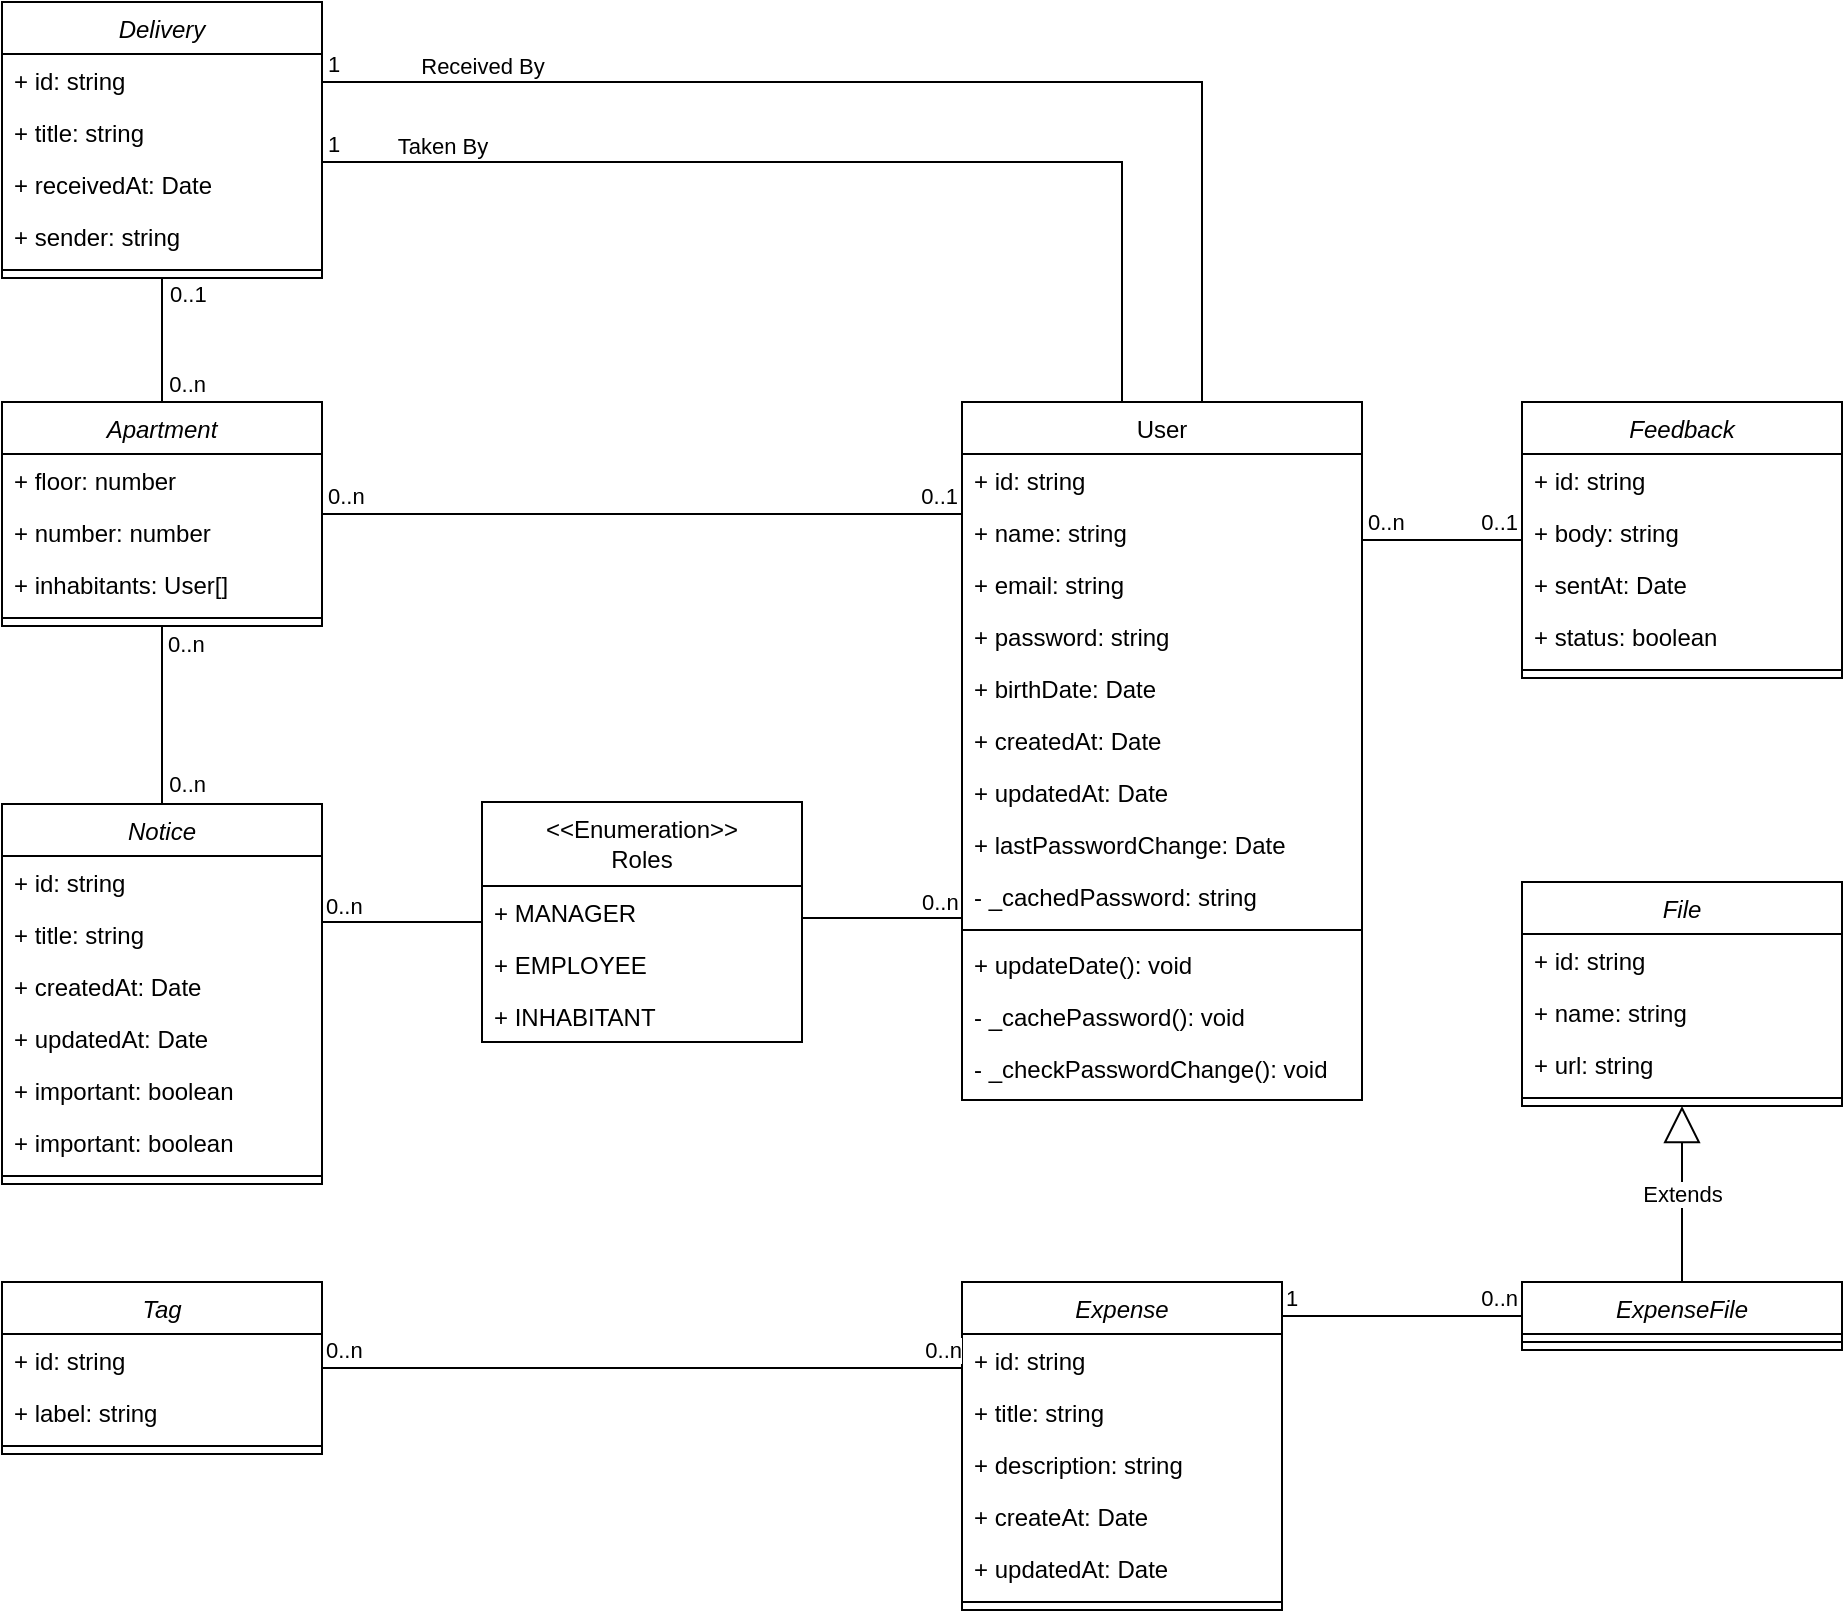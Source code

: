 <mxfile version="26.2.14">
  <diagram id="C5RBs43oDa-KdzZeNtuy" name="Page-1">
    <mxGraphModel dx="1585" dy="769" grid="1" gridSize="10" guides="1" tooltips="1" connect="1" arrows="1" fold="1" page="1" pageScale="1" pageWidth="1000" pageHeight="880" math="0" shadow="0">
      <root>
        <mxCell id="WIyWlLk6GJQsqaUBKTNV-0" />
        <mxCell id="WIyWlLk6GJQsqaUBKTNV-1" parent="WIyWlLk6GJQsqaUBKTNV-0" />
        <mxCell id="zkfFHV4jXpPFQw0GAbJ--0" value="Apartment" style="swimlane;fontStyle=2;align=center;verticalAlign=top;childLayout=stackLayout;horizontal=1;startSize=26;horizontalStack=0;resizeParent=1;resizeLast=0;collapsible=1;marginBottom=0;rounded=0;shadow=0;strokeWidth=1;" parent="WIyWlLk6GJQsqaUBKTNV-1" vertex="1">
          <mxGeometry x="40" y="240" width="160" height="112" as="geometry">
            <mxRectangle x="230" y="140" width="160" height="26" as="alternateBounds" />
          </mxGeometry>
        </mxCell>
        <mxCell id="zkfFHV4jXpPFQw0GAbJ--1" value="+ floor: number" style="text;align=left;verticalAlign=top;spacingLeft=4;spacingRight=4;overflow=hidden;rotatable=0;points=[[0,0.5],[1,0.5]];portConstraint=eastwest;" parent="zkfFHV4jXpPFQw0GAbJ--0" vertex="1">
          <mxGeometry y="26" width="160" height="26" as="geometry" />
        </mxCell>
        <mxCell id="zkfFHV4jXpPFQw0GAbJ--2" value="+ number: number" style="text;align=left;verticalAlign=top;spacingLeft=4;spacingRight=4;overflow=hidden;rotatable=0;points=[[0,0.5],[1,0.5]];portConstraint=eastwest;rounded=0;shadow=0;html=0;" parent="zkfFHV4jXpPFQw0GAbJ--0" vertex="1">
          <mxGeometry y="52" width="160" height="26" as="geometry" />
        </mxCell>
        <mxCell id="zkfFHV4jXpPFQw0GAbJ--3" value="+ inhabitants: User[]" style="text;align=left;verticalAlign=top;spacingLeft=4;spacingRight=4;overflow=hidden;rotatable=0;points=[[0,0.5],[1,0.5]];portConstraint=eastwest;rounded=0;shadow=0;html=0;" parent="zkfFHV4jXpPFQw0GAbJ--0" vertex="1">
          <mxGeometry y="78" width="160" height="26" as="geometry" />
        </mxCell>
        <mxCell id="zkfFHV4jXpPFQw0GAbJ--4" value="" style="line;html=1;strokeWidth=1;align=left;verticalAlign=middle;spacingTop=-1;spacingLeft=3;spacingRight=3;rotatable=0;labelPosition=right;points=[];portConstraint=eastwest;" parent="zkfFHV4jXpPFQw0GAbJ--0" vertex="1">
          <mxGeometry y="104" width="160" height="8" as="geometry" />
        </mxCell>
        <mxCell id="zkfFHV4jXpPFQw0GAbJ--17" value="User" style="swimlane;fontStyle=0;align=center;verticalAlign=top;childLayout=stackLayout;horizontal=1;startSize=26;horizontalStack=0;resizeParent=1;resizeLast=0;collapsible=1;marginBottom=0;rounded=0;shadow=0;strokeWidth=1;" parent="WIyWlLk6GJQsqaUBKTNV-1" vertex="1">
          <mxGeometry x="520.0" y="240" width="200" height="349" as="geometry">
            <mxRectangle x="550" y="140" width="160" height="26" as="alternateBounds" />
          </mxGeometry>
        </mxCell>
        <mxCell id="zkfFHV4jXpPFQw0GAbJ--18" value="+ id: string" style="text;align=left;verticalAlign=top;spacingLeft=4;spacingRight=4;overflow=hidden;rotatable=0;points=[[0,0.5],[1,0.5]];portConstraint=eastwest;" parent="zkfFHV4jXpPFQw0GAbJ--17" vertex="1">
          <mxGeometry y="26" width="200" height="26" as="geometry" />
        </mxCell>
        <mxCell id="zkfFHV4jXpPFQw0GAbJ--19" value="+ name: string" style="text;align=left;verticalAlign=top;spacingLeft=4;spacingRight=4;overflow=hidden;rotatable=0;points=[[0,0.5],[1,0.5]];portConstraint=eastwest;rounded=0;shadow=0;html=0;" parent="zkfFHV4jXpPFQw0GAbJ--17" vertex="1">
          <mxGeometry y="52" width="200" height="26" as="geometry" />
        </mxCell>
        <mxCell id="zkfFHV4jXpPFQw0GAbJ--20" value="+ email: string" style="text;align=left;verticalAlign=top;spacingLeft=4;spacingRight=4;overflow=hidden;rotatable=0;points=[[0,0.5],[1,0.5]];portConstraint=eastwest;rounded=0;shadow=0;html=0;" parent="zkfFHV4jXpPFQw0GAbJ--17" vertex="1">
          <mxGeometry y="78" width="200" height="26" as="geometry" />
        </mxCell>
        <mxCell id="zkfFHV4jXpPFQw0GAbJ--21" value="+ password: string" style="text;align=left;verticalAlign=top;spacingLeft=4;spacingRight=4;overflow=hidden;rotatable=0;points=[[0,0.5],[1,0.5]];portConstraint=eastwest;rounded=0;shadow=0;html=0;" parent="zkfFHV4jXpPFQw0GAbJ--17" vertex="1">
          <mxGeometry y="104" width="200" height="26" as="geometry" />
        </mxCell>
        <mxCell id="zkfFHV4jXpPFQw0GAbJ--22" value="+ birthDate: Date" style="text;align=left;verticalAlign=top;spacingLeft=4;spacingRight=4;overflow=hidden;rotatable=0;points=[[0,0.5],[1,0.5]];portConstraint=eastwest;rounded=0;shadow=0;html=0;" parent="zkfFHV4jXpPFQw0GAbJ--17" vertex="1">
          <mxGeometry y="130" width="200" height="26" as="geometry" />
        </mxCell>
        <mxCell id="NhLaSHW-yLQ5-v5iKm1i-5" value="+ createdAt: Date" style="text;align=left;verticalAlign=top;spacingLeft=4;spacingRight=4;overflow=hidden;rotatable=0;points=[[0,0.5],[1,0.5]];portConstraint=eastwest;" vertex="1" parent="zkfFHV4jXpPFQw0GAbJ--17">
          <mxGeometry y="156" width="200" height="26" as="geometry" />
        </mxCell>
        <mxCell id="NhLaSHW-yLQ5-v5iKm1i-6" value="+ updatedAt: Date" style="text;align=left;verticalAlign=top;spacingLeft=4;spacingRight=4;overflow=hidden;rotatable=0;points=[[0,0.5],[1,0.5]];portConstraint=eastwest;" vertex="1" parent="zkfFHV4jXpPFQw0GAbJ--17">
          <mxGeometry y="182" width="200" height="26" as="geometry" />
        </mxCell>
        <mxCell id="NhLaSHW-yLQ5-v5iKm1i-7" value="+ lastPasswordChange: Date" style="text;align=left;verticalAlign=top;spacingLeft=4;spacingRight=4;overflow=hidden;rotatable=0;points=[[0,0.5],[1,0.5]];portConstraint=eastwest;" vertex="1" parent="zkfFHV4jXpPFQw0GAbJ--17">
          <mxGeometry y="208" width="200" height="26" as="geometry" />
        </mxCell>
        <mxCell id="NhLaSHW-yLQ5-v5iKm1i-9" value="- _cachedPassword: string" style="text;align=left;verticalAlign=top;spacingLeft=4;spacingRight=4;overflow=hidden;rotatable=0;points=[[0,0.5],[1,0.5]];portConstraint=eastwest;" vertex="1" parent="zkfFHV4jXpPFQw0GAbJ--17">
          <mxGeometry y="234" width="200" height="26" as="geometry" />
        </mxCell>
        <mxCell id="zkfFHV4jXpPFQw0GAbJ--23" value="" style="line;html=1;strokeWidth=1;align=left;verticalAlign=middle;spacingTop=-1;spacingLeft=3;spacingRight=3;rotatable=0;labelPosition=right;points=[];portConstraint=eastwest;" parent="zkfFHV4jXpPFQw0GAbJ--17" vertex="1">
          <mxGeometry y="260" width="200" height="8" as="geometry" />
        </mxCell>
        <mxCell id="NhLaSHW-yLQ5-v5iKm1i-8" value="+ updateDate(): void" style="text;align=left;verticalAlign=top;spacingLeft=4;spacingRight=4;overflow=hidden;rotatable=0;points=[[0,0.5],[1,0.5]];portConstraint=eastwest;" vertex="1" parent="zkfFHV4jXpPFQw0GAbJ--17">
          <mxGeometry y="268" width="200" height="26" as="geometry" />
        </mxCell>
        <mxCell id="NhLaSHW-yLQ5-v5iKm1i-10" value="- _cachePassword(): void" style="text;align=left;verticalAlign=top;spacingLeft=4;spacingRight=4;overflow=hidden;rotatable=0;points=[[0,0.5],[1,0.5]];portConstraint=eastwest;" vertex="1" parent="zkfFHV4jXpPFQw0GAbJ--17">
          <mxGeometry y="294" width="200" height="26" as="geometry" />
        </mxCell>
        <mxCell id="NhLaSHW-yLQ5-v5iKm1i-11" value="- _checkPasswordChange(): void" style="text;align=left;verticalAlign=top;spacingLeft=4;spacingRight=4;overflow=hidden;rotatable=0;points=[[0,0.5],[1,0.5]];portConstraint=eastwest;" vertex="1" parent="zkfFHV4jXpPFQw0GAbJ--17">
          <mxGeometry y="320" width="200" height="26" as="geometry" />
        </mxCell>
        <mxCell id="NhLaSHW-yLQ5-v5iKm1i-2" value="" style="endArrow=none;html=1;endSize=12;startArrow=none;startSize=14;startFill=0;edgeStyle=orthogonalEdgeStyle;rounded=0;" edge="1" parent="WIyWlLk6GJQsqaUBKTNV-1" source="zkfFHV4jXpPFQw0GAbJ--0" target="zkfFHV4jXpPFQw0GAbJ--17">
          <mxGeometry relative="1" as="geometry">
            <mxPoint x="360" y="550" as="sourcePoint" />
            <mxPoint x="520" y="550" as="targetPoint" />
            <Array as="points">
              <mxPoint x="260" y="296" />
              <mxPoint x="260" y="296" />
            </Array>
          </mxGeometry>
        </mxCell>
        <mxCell id="NhLaSHW-yLQ5-v5iKm1i-3" value="0..n" style="edgeLabel;resizable=0;html=1;align=left;verticalAlign=top;" connectable="0" vertex="1" parent="NhLaSHW-yLQ5-v5iKm1i-2">
          <mxGeometry x="-1" relative="1" as="geometry">
            <mxPoint x="1" y="-22" as="offset" />
          </mxGeometry>
        </mxCell>
        <mxCell id="NhLaSHW-yLQ5-v5iKm1i-4" value="0..1" style="edgeLabel;resizable=0;html=1;align=right;verticalAlign=top;" connectable="0" vertex="1" parent="NhLaSHW-yLQ5-v5iKm1i-2">
          <mxGeometry x="1" relative="1" as="geometry">
            <mxPoint x="-2" y="-22" as="offset" />
          </mxGeometry>
        </mxCell>
        <mxCell id="NhLaSHW-yLQ5-v5iKm1i-12" value="Expense" style="swimlane;fontStyle=2;align=center;verticalAlign=top;childLayout=stackLayout;horizontal=1;startSize=26;horizontalStack=0;resizeParent=1;resizeLast=0;collapsible=1;marginBottom=0;rounded=0;shadow=0;strokeWidth=1;" vertex="1" parent="WIyWlLk6GJQsqaUBKTNV-1">
          <mxGeometry x="520" y="680" width="160" height="164" as="geometry">
            <mxRectangle x="230" y="140" width="160" height="26" as="alternateBounds" />
          </mxGeometry>
        </mxCell>
        <mxCell id="NhLaSHW-yLQ5-v5iKm1i-13" value="+ id: string" style="text;align=left;verticalAlign=top;spacingLeft=4;spacingRight=4;overflow=hidden;rotatable=0;points=[[0,0.5],[1,0.5]];portConstraint=eastwest;" vertex="1" parent="NhLaSHW-yLQ5-v5iKm1i-12">
          <mxGeometry y="26" width="160" height="26" as="geometry" />
        </mxCell>
        <mxCell id="NhLaSHW-yLQ5-v5iKm1i-14" value="+ title: string" style="text;align=left;verticalAlign=top;spacingLeft=4;spacingRight=4;overflow=hidden;rotatable=0;points=[[0,0.5],[1,0.5]];portConstraint=eastwest;rounded=0;shadow=0;html=0;" vertex="1" parent="NhLaSHW-yLQ5-v5iKm1i-12">
          <mxGeometry y="52" width="160" height="26" as="geometry" />
        </mxCell>
        <mxCell id="NhLaSHW-yLQ5-v5iKm1i-15" value="+ description: string" style="text;align=left;verticalAlign=top;spacingLeft=4;spacingRight=4;overflow=hidden;rotatable=0;points=[[0,0.5],[1,0.5]];portConstraint=eastwest;rounded=0;shadow=0;html=0;" vertex="1" parent="NhLaSHW-yLQ5-v5iKm1i-12">
          <mxGeometry y="78" width="160" height="26" as="geometry" />
        </mxCell>
        <mxCell id="NhLaSHW-yLQ5-v5iKm1i-26" value="+ createAt: Date" style="text;align=left;verticalAlign=top;spacingLeft=4;spacingRight=4;overflow=hidden;rotatable=0;points=[[0,0.5],[1,0.5]];portConstraint=eastwest;rounded=0;shadow=0;html=0;" vertex="1" parent="NhLaSHW-yLQ5-v5iKm1i-12">
          <mxGeometry y="104" width="160" height="26" as="geometry" />
        </mxCell>
        <mxCell id="NhLaSHW-yLQ5-v5iKm1i-27" value="+ updatedAt: Date" style="text;align=left;verticalAlign=top;spacingLeft=4;spacingRight=4;overflow=hidden;rotatable=0;points=[[0,0.5],[1,0.5]];portConstraint=eastwest;rounded=0;shadow=0;html=0;" vertex="1" parent="NhLaSHW-yLQ5-v5iKm1i-12">
          <mxGeometry y="130" width="160" height="26" as="geometry" />
        </mxCell>
        <mxCell id="NhLaSHW-yLQ5-v5iKm1i-16" value="" style="line;html=1;strokeWidth=1;align=left;verticalAlign=middle;spacingTop=-1;spacingLeft=3;spacingRight=3;rotatable=0;labelPosition=right;points=[];portConstraint=eastwest;" vertex="1" parent="NhLaSHW-yLQ5-v5iKm1i-12">
          <mxGeometry y="156" width="160" height="8" as="geometry" />
        </mxCell>
        <mxCell id="NhLaSHW-yLQ5-v5iKm1i-18" value="Tag" style="swimlane;fontStyle=2;align=center;verticalAlign=top;childLayout=stackLayout;horizontal=1;startSize=26;horizontalStack=0;resizeParent=1;resizeLast=0;collapsible=1;marginBottom=0;rounded=0;shadow=0;strokeWidth=1;" vertex="1" parent="WIyWlLk6GJQsqaUBKTNV-1">
          <mxGeometry x="40" y="680" width="160" height="86" as="geometry">
            <mxRectangle x="230" y="140" width="160" height="26" as="alternateBounds" />
          </mxGeometry>
        </mxCell>
        <mxCell id="NhLaSHW-yLQ5-v5iKm1i-19" value="+ id: string" style="text;align=left;verticalAlign=top;spacingLeft=4;spacingRight=4;overflow=hidden;rotatable=0;points=[[0,0.5],[1,0.5]];portConstraint=eastwest;" vertex="1" parent="NhLaSHW-yLQ5-v5iKm1i-18">
          <mxGeometry y="26" width="160" height="26" as="geometry" />
        </mxCell>
        <mxCell id="NhLaSHW-yLQ5-v5iKm1i-20" value="+ label: string" style="text;align=left;verticalAlign=top;spacingLeft=4;spacingRight=4;overflow=hidden;rotatable=0;points=[[0,0.5],[1,0.5]];portConstraint=eastwest;rounded=0;shadow=0;html=0;" vertex="1" parent="NhLaSHW-yLQ5-v5iKm1i-18">
          <mxGeometry y="52" width="160" height="26" as="geometry" />
        </mxCell>
        <mxCell id="NhLaSHW-yLQ5-v5iKm1i-22" value="" style="line;html=1;strokeWidth=1;align=left;verticalAlign=middle;spacingTop=-1;spacingLeft=3;spacingRight=3;rotatable=0;labelPosition=right;points=[];portConstraint=eastwest;" vertex="1" parent="NhLaSHW-yLQ5-v5iKm1i-18">
          <mxGeometry y="78" width="160" height="8" as="geometry" />
        </mxCell>
        <mxCell id="NhLaSHW-yLQ5-v5iKm1i-23" value="" style="endArrow=none;html=1;endSize=12;startArrow=none;startSize=14;startFill=0;edgeStyle=orthogonalEdgeStyle;rounded=0;" edge="1" parent="WIyWlLk6GJQsqaUBKTNV-1" source="NhLaSHW-yLQ5-v5iKm1i-18" target="NhLaSHW-yLQ5-v5iKm1i-12">
          <mxGeometry relative="1" as="geometry">
            <mxPoint x="230" y="750" as="sourcePoint" />
            <mxPoint x="350" y="789" as="targetPoint" />
            <Array as="points">
              <mxPoint x="260" y="723" />
              <mxPoint x="260" y="723" />
            </Array>
          </mxGeometry>
        </mxCell>
        <mxCell id="NhLaSHW-yLQ5-v5iKm1i-24" value="0..n" style="edgeLabel;resizable=0;html=1;align=left;verticalAlign=top;" connectable="0" vertex="1" parent="NhLaSHW-yLQ5-v5iKm1i-23">
          <mxGeometry x="-1" relative="1" as="geometry">
            <mxPoint y="-22" as="offset" />
          </mxGeometry>
        </mxCell>
        <mxCell id="NhLaSHW-yLQ5-v5iKm1i-25" value="0..n" style="edgeLabel;resizable=0;html=1;align=right;verticalAlign=top;" connectable="0" vertex="1" parent="NhLaSHW-yLQ5-v5iKm1i-23">
          <mxGeometry x="1" relative="1" as="geometry">
            <mxPoint y="-22" as="offset" />
          </mxGeometry>
        </mxCell>
        <mxCell id="NhLaSHW-yLQ5-v5iKm1i-28" value="ExpenseFile" style="swimlane;fontStyle=2;align=center;verticalAlign=top;childLayout=stackLayout;horizontal=1;startSize=26;horizontalStack=0;resizeParent=1;resizeLast=0;collapsible=1;marginBottom=0;rounded=0;shadow=0;strokeWidth=1;" vertex="1" parent="WIyWlLk6GJQsqaUBKTNV-1">
          <mxGeometry x="800.0" y="680" width="160" height="34" as="geometry">
            <mxRectangle x="230" y="140" width="160" height="26" as="alternateBounds" />
          </mxGeometry>
        </mxCell>
        <mxCell id="NhLaSHW-yLQ5-v5iKm1i-34" value="" style="line;html=1;strokeWidth=1;align=left;verticalAlign=middle;spacingTop=-1;spacingLeft=3;spacingRight=3;rotatable=0;labelPosition=right;points=[];portConstraint=eastwest;" vertex="1" parent="NhLaSHW-yLQ5-v5iKm1i-28">
          <mxGeometry y="26" width="160" height="8" as="geometry" />
        </mxCell>
        <mxCell id="NhLaSHW-yLQ5-v5iKm1i-35" value="File" style="swimlane;fontStyle=2;align=center;verticalAlign=top;childLayout=stackLayout;horizontal=1;startSize=26;horizontalStack=0;resizeParent=1;resizeLast=0;collapsible=1;marginBottom=0;rounded=0;shadow=0;strokeWidth=1;" vertex="1" parent="WIyWlLk6GJQsqaUBKTNV-1">
          <mxGeometry x="800" y="480" width="160" height="112" as="geometry">
            <mxRectangle x="230" y="140" width="160" height="26" as="alternateBounds" />
          </mxGeometry>
        </mxCell>
        <mxCell id="NhLaSHW-yLQ5-v5iKm1i-37" value="+ id: string&#xa;" style="text;align=left;verticalAlign=top;spacingLeft=4;spacingRight=4;overflow=hidden;rotatable=0;points=[[0,0.5],[1,0.5]];portConstraint=eastwest;rounded=0;shadow=0;html=0;" vertex="1" parent="NhLaSHW-yLQ5-v5iKm1i-35">
          <mxGeometry y="26" width="160" height="26" as="geometry" />
        </mxCell>
        <mxCell id="NhLaSHW-yLQ5-v5iKm1i-38" value="+ name: string" style="text;align=left;verticalAlign=top;spacingLeft=4;spacingRight=4;overflow=hidden;rotatable=0;points=[[0,0.5],[1,0.5]];portConstraint=eastwest;rounded=0;shadow=0;html=0;" vertex="1" parent="NhLaSHW-yLQ5-v5iKm1i-35">
          <mxGeometry y="52" width="160" height="26" as="geometry" />
        </mxCell>
        <mxCell id="NhLaSHW-yLQ5-v5iKm1i-39" value="+ url: string" style="text;align=left;verticalAlign=top;spacingLeft=4;spacingRight=4;overflow=hidden;rotatable=0;points=[[0,0.5],[1,0.5]];portConstraint=eastwest;rounded=0;shadow=0;html=0;" vertex="1" parent="NhLaSHW-yLQ5-v5iKm1i-35">
          <mxGeometry y="78" width="160" height="26" as="geometry" />
        </mxCell>
        <mxCell id="NhLaSHW-yLQ5-v5iKm1i-36" value="" style="line;html=1;strokeWidth=1;align=left;verticalAlign=middle;spacingTop=-1;spacingLeft=3;spacingRight=3;rotatable=0;labelPosition=right;points=[];portConstraint=eastwest;" vertex="1" parent="NhLaSHW-yLQ5-v5iKm1i-35">
          <mxGeometry y="104" width="160" height="8" as="geometry" />
        </mxCell>
        <mxCell id="NhLaSHW-yLQ5-v5iKm1i-45" value="Extends" style="endArrow=block;endSize=16;endFill=0;html=1;rounded=0;" edge="1" parent="WIyWlLk6GJQsqaUBKTNV-1" source="NhLaSHW-yLQ5-v5iKm1i-28" target="NhLaSHW-yLQ5-v5iKm1i-35">
          <mxGeometry width="160" relative="1" as="geometry">
            <mxPoint x="922.18" y="690.5" as="sourcePoint" />
            <mxPoint x="1002.18" y="703.5" as="targetPoint" />
          </mxGeometry>
        </mxCell>
        <mxCell id="NhLaSHW-yLQ5-v5iKm1i-46" value="" style="endArrow=none;html=1;endSize=12;startArrow=none;startSize=14;startFill=0;edgeStyle=orthogonalEdgeStyle;rounded=0;" edge="1" parent="WIyWlLk6GJQsqaUBKTNV-1" source="NhLaSHW-yLQ5-v5iKm1i-12" target="NhLaSHW-yLQ5-v5iKm1i-28">
          <mxGeometry relative="1" as="geometry">
            <mxPoint x="832.18" y="900" as="sourcePoint" />
            <mxPoint x="932.18" y="900" as="targetPoint" />
            <Array as="points">
              <mxPoint x="710" y="697" />
              <mxPoint x="710" y="697" />
            </Array>
          </mxGeometry>
        </mxCell>
        <mxCell id="NhLaSHW-yLQ5-v5iKm1i-47" value="1" style="edgeLabel;resizable=0;html=1;align=left;verticalAlign=top;" connectable="0" vertex="1" parent="NhLaSHW-yLQ5-v5iKm1i-46">
          <mxGeometry x="-1" relative="1" as="geometry">
            <mxPoint y="-22" as="offset" />
          </mxGeometry>
        </mxCell>
        <mxCell id="NhLaSHW-yLQ5-v5iKm1i-48" value="0..n" style="edgeLabel;resizable=0;html=1;align=right;verticalAlign=top;" connectable="0" vertex="1" parent="NhLaSHW-yLQ5-v5iKm1i-46">
          <mxGeometry x="1" relative="1" as="geometry">
            <mxPoint x="-2" y="-22" as="offset" />
          </mxGeometry>
        </mxCell>
        <mxCell id="NhLaSHW-yLQ5-v5iKm1i-50" value="Feedback" style="swimlane;fontStyle=2;align=center;verticalAlign=top;childLayout=stackLayout;horizontal=1;startSize=26;horizontalStack=0;resizeParent=1;resizeLast=0;collapsible=1;marginBottom=0;rounded=0;shadow=0;strokeWidth=1;" vertex="1" parent="WIyWlLk6GJQsqaUBKTNV-1">
          <mxGeometry x="800.0" y="240" width="160" height="138" as="geometry">
            <mxRectangle x="230" y="140" width="160" height="26" as="alternateBounds" />
          </mxGeometry>
        </mxCell>
        <mxCell id="NhLaSHW-yLQ5-v5iKm1i-51" value="+ id: string" style="text;align=left;verticalAlign=top;spacingLeft=4;spacingRight=4;overflow=hidden;rotatable=0;points=[[0,0.5],[1,0.5]];portConstraint=eastwest;" vertex="1" parent="NhLaSHW-yLQ5-v5iKm1i-50">
          <mxGeometry y="26" width="160" height="26" as="geometry" />
        </mxCell>
        <mxCell id="NhLaSHW-yLQ5-v5iKm1i-52" value="+ body: string" style="text;align=left;verticalAlign=top;spacingLeft=4;spacingRight=4;overflow=hidden;rotatable=0;points=[[0,0.5],[1,0.5]];portConstraint=eastwest;rounded=0;shadow=0;html=0;" vertex="1" parent="NhLaSHW-yLQ5-v5iKm1i-50">
          <mxGeometry y="52" width="160" height="26" as="geometry" />
        </mxCell>
        <mxCell id="NhLaSHW-yLQ5-v5iKm1i-53" value="+ sentAt: Date" style="text;align=left;verticalAlign=top;spacingLeft=4;spacingRight=4;overflow=hidden;rotatable=0;points=[[0,0.5],[1,0.5]];portConstraint=eastwest;rounded=0;shadow=0;html=0;" vertex="1" parent="NhLaSHW-yLQ5-v5iKm1i-50">
          <mxGeometry y="78" width="160" height="26" as="geometry" />
        </mxCell>
        <mxCell id="NhLaSHW-yLQ5-v5iKm1i-55" value="+ status: boolean" style="text;align=left;verticalAlign=top;spacingLeft=4;spacingRight=4;overflow=hidden;rotatable=0;points=[[0,0.5],[1,0.5]];portConstraint=eastwest;rounded=0;shadow=0;html=0;" vertex="1" parent="NhLaSHW-yLQ5-v5iKm1i-50">
          <mxGeometry y="104" width="160" height="26" as="geometry" />
        </mxCell>
        <mxCell id="NhLaSHW-yLQ5-v5iKm1i-54" value="" style="line;html=1;strokeWidth=1;align=left;verticalAlign=middle;spacingTop=-1;spacingLeft=3;spacingRight=3;rotatable=0;labelPosition=right;points=[];portConstraint=eastwest;" vertex="1" parent="NhLaSHW-yLQ5-v5iKm1i-50">
          <mxGeometry y="130" width="160" height="8" as="geometry" />
        </mxCell>
        <mxCell id="NhLaSHW-yLQ5-v5iKm1i-56" value="" style="endArrow=none;html=1;endSize=12;startArrow=none;startSize=14;startFill=0;edgeStyle=orthogonalEdgeStyle;rounded=0;" edge="1" parent="WIyWlLk6GJQsqaUBKTNV-1" source="zkfFHV4jXpPFQw0GAbJ--17" target="NhLaSHW-yLQ5-v5iKm1i-50">
          <mxGeometry relative="1" as="geometry">
            <mxPoint x="972.18" y="500" as="sourcePoint" />
            <mxPoint x="1092.18" y="500" as="targetPoint" />
            <Array as="points">
              <mxPoint x="732.18" y="309" />
              <mxPoint x="732.18" y="309" />
            </Array>
          </mxGeometry>
        </mxCell>
        <mxCell id="NhLaSHW-yLQ5-v5iKm1i-57" value="0..n" style="edgeLabel;resizable=0;html=1;align=left;verticalAlign=top;" connectable="0" vertex="1" parent="NhLaSHW-yLQ5-v5iKm1i-56">
          <mxGeometry x="-1" relative="1" as="geometry">
            <mxPoint x="1" y="-22" as="offset" />
          </mxGeometry>
        </mxCell>
        <mxCell id="NhLaSHW-yLQ5-v5iKm1i-58" value="0..1" style="edgeLabel;resizable=0;html=1;align=right;verticalAlign=top;" connectable="0" vertex="1" parent="NhLaSHW-yLQ5-v5iKm1i-56">
          <mxGeometry x="1" relative="1" as="geometry">
            <mxPoint x="-2" y="-22" as="offset" />
          </mxGeometry>
        </mxCell>
        <mxCell id="NhLaSHW-yLQ5-v5iKm1i-59" value="Notice" style="swimlane;fontStyle=2;align=center;verticalAlign=top;childLayout=stackLayout;horizontal=1;startSize=26;horizontalStack=0;resizeParent=1;resizeLast=0;collapsible=1;marginBottom=0;rounded=0;shadow=0;strokeWidth=1;" vertex="1" parent="WIyWlLk6GJQsqaUBKTNV-1">
          <mxGeometry x="40" y="441" width="160" height="190" as="geometry">
            <mxRectangle x="230" y="140" width="160" height="26" as="alternateBounds" />
          </mxGeometry>
        </mxCell>
        <mxCell id="NhLaSHW-yLQ5-v5iKm1i-60" value="+ id: string" style="text;align=left;verticalAlign=top;spacingLeft=4;spacingRight=4;overflow=hidden;rotatable=0;points=[[0,0.5],[1,0.5]];portConstraint=eastwest;rounded=0;shadow=0;html=0;" vertex="1" parent="NhLaSHW-yLQ5-v5iKm1i-59">
          <mxGeometry y="26" width="160" height="26" as="geometry" />
        </mxCell>
        <mxCell id="NhLaSHW-yLQ5-v5iKm1i-61" value="+ title: string" style="text;align=left;verticalAlign=top;spacingLeft=4;spacingRight=4;overflow=hidden;rotatable=0;points=[[0,0.5],[1,0.5]];portConstraint=eastwest;rounded=0;shadow=0;html=0;" vertex="1" parent="NhLaSHW-yLQ5-v5iKm1i-59">
          <mxGeometry y="52" width="160" height="26" as="geometry" />
        </mxCell>
        <mxCell id="NhLaSHW-yLQ5-v5iKm1i-62" value="+ createdAt: Date" style="text;align=left;verticalAlign=top;spacingLeft=4;spacingRight=4;overflow=hidden;rotatable=0;points=[[0,0.5],[1,0.5]];portConstraint=eastwest;rounded=0;shadow=0;html=0;" vertex="1" parent="NhLaSHW-yLQ5-v5iKm1i-59">
          <mxGeometry y="78" width="160" height="26" as="geometry" />
        </mxCell>
        <mxCell id="NhLaSHW-yLQ5-v5iKm1i-72" value="+ updatedAt: Date" style="text;align=left;verticalAlign=top;spacingLeft=4;spacingRight=4;overflow=hidden;rotatable=0;points=[[0,0.5],[1,0.5]];portConstraint=eastwest;rounded=0;shadow=0;html=0;" vertex="1" parent="NhLaSHW-yLQ5-v5iKm1i-59">
          <mxGeometry y="104" width="160" height="26" as="geometry" />
        </mxCell>
        <mxCell id="NhLaSHW-yLQ5-v5iKm1i-73" value="+ important: boolean" style="text;align=left;verticalAlign=top;spacingLeft=4;spacingRight=4;overflow=hidden;rotatable=0;points=[[0,0.5],[1,0.5]];portConstraint=eastwest;rounded=0;shadow=0;html=0;" vertex="1" parent="NhLaSHW-yLQ5-v5iKm1i-59">
          <mxGeometry y="130" width="160" height="26" as="geometry" />
        </mxCell>
        <mxCell id="NhLaSHW-yLQ5-v5iKm1i-84" value="+ important: boolean" style="text;align=left;verticalAlign=top;spacingLeft=4;spacingRight=4;overflow=hidden;rotatable=0;points=[[0,0.5],[1,0.5]];portConstraint=eastwest;rounded=0;shadow=0;html=0;" vertex="1" parent="NhLaSHW-yLQ5-v5iKm1i-59">
          <mxGeometry y="156" width="160" height="26" as="geometry" />
        </mxCell>
        <mxCell id="NhLaSHW-yLQ5-v5iKm1i-63" value="" style="line;html=1;strokeWidth=1;align=left;verticalAlign=middle;spacingTop=-1;spacingLeft=3;spacingRight=3;rotatable=0;labelPosition=right;points=[];portConstraint=eastwest;" vertex="1" parent="NhLaSHW-yLQ5-v5iKm1i-59">
          <mxGeometry y="182" width="160" height="8" as="geometry" />
        </mxCell>
        <mxCell id="NhLaSHW-yLQ5-v5iKm1i-74" value="" style="endArrow=none;html=1;endSize=12;startArrow=none;startSize=14;startFill=0;edgeStyle=orthogonalEdgeStyle;rounded=0;" edge="1" parent="WIyWlLk6GJQsqaUBKTNV-1" source="zkfFHV4jXpPFQw0GAbJ--0" target="NhLaSHW-yLQ5-v5iKm1i-59">
          <mxGeometry relative="1" as="geometry">
            <mxPoint x="140" y="410" as="sourcePoint" />
            <mxPoint x="220" y="541" as="targetPoint" />
          </mxGeometry>
        </mxCell>
        <mxCell id="NhLaSHW-yLQ5-v5iKm1i-75" value="0..n" style="edgeLabel;resizable=0;html=1;align=left;verticalAlign=top;" connectable="0" vertex="1" parent="NhLaSHW-yLQ5-v5iKm1i-74">
          <mxGeometry x="-1" relative="1" as="geometry">
            <mxPoint x="1" y="-4" as="offset" />
          </mxGeometry>
        </mxCell>
        <mxCell id="NhLaSHW-yLQ5-v5iKm1i-76" value="0..n" style="edgeLabel;resizable=0;html=1;align=right;verticalAlign=top;" connectable="0" vertex="1" parent="NhLaSHW-yLQ5-v5iKm1i-74">
          <mxGeometry x="1" relative="1" as="geometry">
            <mxPoint x="22" y="-23" as="offset" />
          </mxGeometry>
        </mxCell>
        <mxCell id="NhLaSHW-yLQ5-v5iKm1i-77" value="&amp;lt;&amp;lt;Enumeration&amp;gt;&amp;gt;&lt;div&gt;Roles&lt;/div&gt;" style="swimlane;fontStyle=0;childLayout=stackLayout;horizontal=1;startSize=42;fillColor=none;horizontalStack=0;resizeParent=1;resizeParentMax=0;resizeLast=0;collapsible=1;marginBottom=0;whiteSpace=wrap;html=1;" vertex="1" parent="WIyWlLk6GJQsqaUBKTNV-1">
          <mxGeometry x="280" y="440" width="160" height="120" as="geometry" />
        </mxCell>
        <mxCell id="NhLaSHW-yLQ5-v5iKm1i-78" value="+ MANAGER" style="text;strokeColor=none;fillColor=none;align=left;verticalAlign=top;spacingLeft=4;spacingRight=4;overflow=hidden;rotatable=0;points=[[0,0.5],[1,0.5]];portConstraint=eastwest;whiteSpace=wrap;html=1;" vertex="1" parent="NhLaSHW-yLQ5-v5iKm1i-77">
          <mxGeometry y="42" width="160" height="26" as="geometry" />
        </mxCell>
        <mxCell id="NhLaSHW-yLQ5-v5iKm1i-79" value="+ EMPLOYEE" style="text;strokeColor=none;fillColor=none;align=left;verticalAlign=top;spacingLeft=4;spacingRight=4;overflow=hidden;rotatable=0;points=[[0,0.5],[1,0.5]];portConstraint=eastwest;whiteSpace=wrap;html=1;" vertex="1" parent="NhLaSHW-yLQ5-v5iKm1i-77">
          <mxGeometry y="68" width="160" height="26" as="geometry" />
        </mxCell>
        <mxCell id="NhLaSHW-yLQ5-v5iKm1i-80" value="+ INHABITANT" style="text;strokeColor=none;fillColor=none;align=left;verticalAlign=top;spacingLeft=4;spacingRight=4;overflow=hidden;rotatable=0;points=[[0,0.5],[1,0.5]];portConstraint=eastwest;whiteSpace=wrap;html=1;" vertex="1" parent="NhLaSHW-yLQ5-v5iKm1i-77">
          <mxGeometry y="94" width="160" height="26" as="geometry" />
        </mxCell>
        <mxCell id="NhLaSHW-yLQ5-v5iKm1i-86" value="" style="endArrow=none;html=1;endSize=12;startArrow=none;startSize=14;startFill=0;edgeStyle=orthogonalEdgeStyle;rounded=0;" edge="1" parent="WIyWlLk6GJQsqaUBKTNV-1" source="zkfFHV4jXpPFQw0GAbJ--17" target="NhLaSHW-yLQ5-v5iKm1i-77">
          <mxGeometry relative="1" as="geometry">
            <mxPoint x="680" y="500" as="sourcePoint" />
            <mxPoint x="732" y="319" as="targetPoint" />
            <Array as="points">
              <mxPoint x="490" y="498" />
              <mxPoint x="490" y="498" />
            </Array>
          </mxGeometry>
        </mxCell>
        <mxCell id="NhLaSHW-yLQ5-v5iKm1i-87" value="0..n" style="edgeLabel;resizable=0;html=1;align=left;verticalAlign=top;" connectable="0" vertex="1" parent="NhLaSHW-yLQ5-v5iKm1i-86">
          <mxGeometry x="-1" relative="1" as="geometry">
            <mxPoint x="-22" y="-21" as="offset" />
          </mxGeometry>
        </mxCell>
        <mxCell id="NhLaSHW-yLQ5-v5iKm1i-89" value="" style="endArrow=none;html=1;endSize=12;startArrow=none;startSize=14;startFill=0;edgeStyle=orthogonalEdgeStyle;rounded=0;" edge="1" parent="WIyWlLk6GJQsqaUBKTNV-1" source="NhLaSHW-yLQ5-v5iKm1i-77" target="NhLaSHW-yLQ5-v5iKm1i-59">
          <mxGeometry relative="1" as="geometry">
            <mxPoint x="342" y="590" as="sourcePoint" />
            <mxPoint x="260" y="590" as="targetPoint" />
            <Array as="points">
              <mxPoint x="260" y="500" />
              <mxPoint x="260" y="500" />
            </Array>
          </mxGeometry>
        </mxCell>
        <mxCell id="NhLaSHW-yLQ5-v5iKm1i-90" value="0..n" style="edgeLabel;resizable=0;html=1;align=left;verticalAlign=top;" connectable="0" vertex="1" parent="NhLaSHW-yLQ5-v5iKm1i-89">
          <mxGeometry x="-1" relative="1" as="geometry">
            <mxPoint x="-80" y="-21" as="offset" />
          </mxGeometry>
        </mxCell>
        <mxCell id="NhLaSHW-yLQ5-v5iKm1i-93" value="Delivery" style="swimlane;fontStyle=2;align=center;verticalAlign=top;childLayout=stackLayout;horizontal=1;startSize=26;horizontalStack=0;resizeParent=1;resizeLast=0;collapsible=1;marginBottom=0;rounded=0;shadow=0;strokeWidth=1;" vertex="1" parent="WIyWlLk6GJQsqaUBKTNV-1">
          <mxGeometry x="40" y="40" width="160" height="138" as="geometry">
            <mxRectangle x="230" y="140" width="160" height="26" as="alternateBounds" />
          </mxGeometry>
        </mxCell>
        <mxCell id="NhLaSHW-yLQ5-v5iKm1i-98" value="+ id: string" style="text;align=left;verticalAlign=top;spacingLeft=4;spacingRight=4;overflow=hidden;rotatable=0;points=[[0,0.5],[1,0.5]];portConstraint=eastwest;" vertex="1" parent="NhLaSHW-yLQ5-v5iKm1i-93">
          <mxGeometry y="26" width="160" height="26" as="geometry" />
        </mxCell>
        <mxCell id="NhLaSHW-yLQ5-v5iKm1i-94" value="+ title: string" style="text;align=left;verticalAlign=top;spacingLeft=4;spacingRight=4;overflow=hidden;rotatable=0;points=[[0,0.5],[1,0.5]];portConstraint=eastwest;" vertex="1" parent="NhLaSHW-yLQ5-v5iKm1i-93">
          <mxGeometry y="52" width="160" height="26" as="geometry" />
        </mxCell>
        <mxCell id="NhLaSHW-yLQ5-v5iKm1i-95" value="+ receivedAt: Date" style="text;align=left;verticalAlign=top;spacingLeft=4;spacingRight=4;overflow=hidden;rotatable=0;points=[[0,0.5],[1,0.5]];portConstraint=eastwest;rounded=0;shadow=0;html=0;" vertex="1" parent="NhLaSHW-yLQ5-v5iKm1i-93">
          <mxGeometry y="78" width="160" height="26" as="geometry" />
        </mxCell>
        <mxCell id="NhLaSHW-yLQ5-v5iKm1i-112" value="+ sender: string" style="text;align=left;verticalAlign=top;spacingLeft=4;spacingRight=4;overflow=hidden;rotatable=0;points=[[0,0.5],[1,0.5]];portConstraint=eastwest;rounded=0;shadow=0;html=0;" vertex="1" parent="NhLaSHW-yLQ5-v5iKm1i-93">
          <mxGeometry y="104" width="160" height="26" as="geometry" />
        </mxCell>
        <mxCell id="NhLaSHW-yLQ5-v5iKm1i-97" value="" style="line;html=1;strokeWidth=1;align=left;verticalAlign=middle;spacingTop=-1;spacingLeft=3;spacingRight=3;rotatable=0;labelPosition=right;points=[];portConstraint=eastwest;" vertex="1" parent="NhLaSHW-yLQ5-v5iKm1i-93">
          <mxGeometry y="130" width="160" height="8" as="geometry" />
        </mxCell>
        <mxCell id="NhLaSHW-yLQ5-v5iKm1i-100" value="" style="endArrow=none;html=1;endSize=12;startArrow=none;startSize=14;startFill=0;edgeStyle=orthogonalEdgeStyle;rounded=0;" edge="1" parent="WIyWlLk6GJQsqaUBKTNV-1" source="NhLaSHW-yLQ5-v5iKm1i-93" target="zkfFHV4jXpPFQw0GAbJ--0">
          <mxGeometry relative="1" as="geometry">
            <mxPoint x="160" y="190" as="sourcePoint" />
            <mxPoint x="480" y="190" as="targetPoint" />
            <Array as="points" />
          </mxGeometry>
        </mxCell>
        <mxCell id="NhLaSHW-yLQ5-v5iKm1i-101" value="0..1" style="edgeLabel;resizable=0;html=1;align=left;verticalAlign=top;" connectable="0" vertex="1" parent="NhLaSHW-yLQ5-v5iKm1i-100">
          <mxGeometry x="-1" relative="1" as="geometry">
            <mxPoint x="2" y="-5" as="offset" />
          </mxGeometry>
        </mxCell>
        <mxCell id="NhLaSHW-yLQ5-v5iKm1i-102" value="0..n" style="edgeLabel;resizable=0;html=1;align=right;verticalAlign=top;" connectable="0" vertex="1" parent="NhLaSHW-yLQ5-v5iKm1i-100">
          <mxGeometry x="1" relative="1" as="geometry">
            <mxPoint x="22" y="-22" as="offset" />
          </mxGeometry>
        </mxCell>
        <mxCell id="NhLaSHW-yLQ5-v5iKm1i-104" value="" style="endArrow=none;html=1;endSize=12;startArrow=none;startSize=14;startFill=0;edgeStyle=orthogonalEdgeStyle;rounded=0;" edge="1" parent="WIyWlLk6GJQsqaUBKTNV-1" source="NhLaSHW-yLQ5-v5iKm1i-93" target="zkfFHV4jXpPFQw0GAbJ--17">
          <mxGeometry relative="1" as="geometry">
            <mxPoint x="620" y="50" as="sourcePoint" />
            <mxPoint x="550" y="170" as="targetPoint" />
            <Array as="points">
              <mxPoint x="640" y="80" />
            </Array>
          </mxGeometry>
        </mxCell>
        <mxCell id="NhLaSHW-yLQ5-v5iKm1i-105" value="1" style="edgeLabel;resizable=0;html=1;align=left;verticalAlign=top;" connectable="0" vertex="1" parent="NhLaSHW-yLQ5-v5iKm1i-104">
          <mxGeometry x="-1" relative="1" as="geometry">
            <mxPoint x="1" y="-22" as="offset" />
          </mxGeometry>
        </mxCell>
        <mxCell id="NhLaSHW-yLQ5-v5iKm1i-107" value="Received By" style="edgeLabel;html=1;align=center;verticalAlign=middle;resizable=0;points=[];" vertex="1" connectable="0" parent="NhLaSHW-yLQ5-v5iKm1i-104">
          <mxGeometry x="-0.221" y="1" relative="1" as="geometry">
            <mxPoint x="-154" y="-7" as="offset" />
          </mxGeometry>
        </mxCell>
        <mxCell id="NhLaSHW-yLQ5-v5iKm1i-108" value="" style="endArrow=none;html=1;endSize=12;startArrow=none;startSize=14;startFill=0;edgeStyle=orthogonalEdgeStyle;rounded=0;" edge="1" parent="WIyWlLk6GJQsqaUBKTNV-1" source="NhLaSHW-yLQ5-v5iKm1i-93" target="zkfFHV4jXpPFQw0GAbJ--17">
          <mxGeometry relative="1" as="geometry">
            <mxPoint x="210" y="80" as="sourcePoint" />
            <mxPoint x="630" y="250" as="targetPoint" />
            <Array as="points">
              <mxPoint x="600" y="120" />
            </Array>
          </mxGeometry>
        </mxCell>
        <mxCell id="NhLaSHW-yLQ5-v5iKm1i-109" value="1" style="edgeLabel;resizable=0;html=1;align=left;verticalAlign=top;" connectable="0" vertex="1" parent="NhLaSHW-yLQ5-v5iKm1i-108">
          <mxGeometry x="-1" relative="1" as="geometry">
            <mxPoint x="1" y="-22" as="offset" />
          </mxGeometry>
        </mxCell>
        <mxCell id="NhLaSHW-yLQ5-v5iKm1i-110" value="Taken By" style="edgeLabel;html=1;align=center;verticalAlign=middle;resizable=0;points=[];" vertex="1" connectable="0" parent="NhLaSHW-yLQ5-v5iKm1i-108">
          <mxGeometry x="-0.221" y="1" relative="1" as="geometry">
            <mxPoint x="-143" y="-7" as="offset" />
          </mxGeometry>
        </mxCell>
      </root>
    </mxGraphModel>
  </diagram>
</mxfile>
